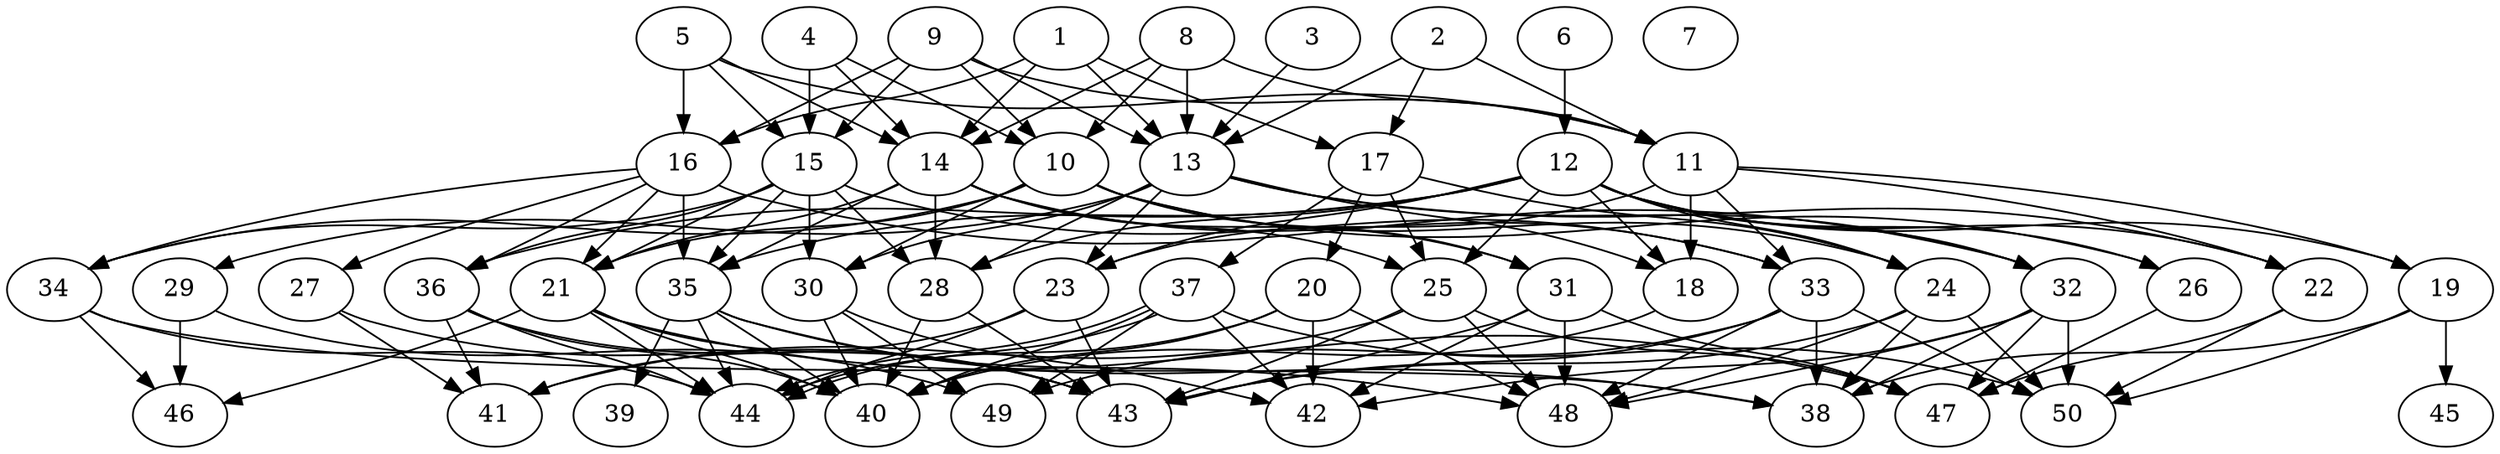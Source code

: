 // DAG automatically generated by daggen at Thu Oct  3 14:07:58 2019
// ./daggen --dot -n 50 --ccr 0.4 --fat 0.7 --regular 0.5 --density 0.5 --mindata 5242880 --maxdata 52428800 
digraph G {
  1 [size="71618560", alpha="0.19", expect_size="28647424"] 
  1 -> 13 [size ="28647424"]
  1 -> 14 [size ="28647424"]
  1 -> 16 [size ="28647424"]
  1 -> 17 [size ="28647424"]
  2 [size="103275520", alpha="0.00", expect_size="41310208"] 
  2 -> 11 [size ="41310208"]
  2 -> 13 [size ="41310208"]
  2 -> 17 [size ="41310208"]
  3 [size="99560960", alpha="0.04", expect_size="39824384"] 
  3 -> 13 [size ="39824384"]
  4 [size="111193600", alpha="0.04", expect_size="44477440"] 
  4 -> 10 [size ="44477440"]
  4 -> 14 [size ="44477440"]
  4 -> 15 [size ="44477440"]
  5 [size="39357440", alpha="0.07", expect_size="15742976"] 
  5 -> 11 [size ="15742976"]
  5 -> 14 [size ="15742976"]
  5 -> 15 [size ="15742976"]
  5 -> 16 [size ="15742976"]
  6 [size="130204160", alpha="0.02", expect_size="52081664"] 
  6 -> 12 [size ="52081664"]
  7 [size="76646400", alpha="0.13", expect_size="30658560"] 
  8 [size="82245120", alpha="0.17", expect_size="32898048"] 
  8 -> 10 [size ="32898048"]
  8 -> 11 [size ="32898048"]
  8 -> 13 [size ="32898048"]
  8 -> 14 [size ="32898048"]
  9 [size="14359040", alpha="0.17", expect_size="5743616"] 
  9 -> 10 [size ="5743616"]
  9 -> 11 [size ="5743616"]
  9 -> 13 [size ="5743616"]
  9 -> 15 [size ="5743616"]
  9 -> 16 [size ="5743616"]
  10 [size="27077120", alpha="0.15", expect_size="10830848"] 
  10 -> 21 [size ="10830848"]
  10 -> 24 [size ="10830848"]
  10 -> 26 [size ="10830848"]
  10 -> 30 [size ="10830848"]
  10 -> 31 [size ="10830848"]
  10 -> 34 [size ="10830848"]
  11 [size="75292160", alpha="0.03", expect_size="30116864"] 
  11 -> 18 [size ="30116864"]
  11 -> 19 [size ="30116864"]
  11 -> 22 [size ="30116864"]
  11 -> 23 [size ="30116864"]
  11 -> 33 [size ="30116864"]
  12 [size="68308480", alpha="0.10", expect_size="27323392"] 
  12 -> 18 [size ="27323392"]
  12 -> 19 [size ="27323392"]
  12 -> 22 [size ="27323392"]
  12 -> 23 [size ="27323392"]
  12 -> 24 [size ="27323392"]
  12 -> 25 [size ="27323392"]
  12 -> 26 [size ="27323392"]
  12 -> 28 [size ="27323392"]
  12 -> 32 [size ="27323392"]
  12 -> 35 [size ="27323392"]
  12 -> 36 [size ="27323392"]
  13 [size="70103040", alpha="0.13", expect_size="28041216"] 
  13 -> 18 [size ="28041216"]
  13 -> 22 [size ="28041216"]
  13 -> 23 [size ="28041216"]
  13 -> 28 [size ="28041216"]
  13 -> 29 [size ="28041216"]
  13 -> 30 [size ="28041216"]
  13 -> 32 [size ="28041216"]
  14 [size="94464000", alpha="0.07", expect_size="37785600"] 
  14 -> 21 [size ="37785600"]
  14 -> 25 [size ="37785600"]
  14 -> 28 [size ="37785600"]
  14 -> 31 [size ="37785600"]
  14 -> 33 [size ="37785600"]
  14 -> 35 [size ="37785600"]
  15 [size="119866880", alpha="0.16", expect_size="47946752"] 
  15 -> 21 [size ="47946752"]
  15 -> 28 [size ="47946752"]
  15 -> 30 [size ="47946752"]
  15 -> 33 [size ="47946752"]
  15 -> 34 [size ="47946752"]
  15 -> 35 [size ="47946752"]
  15 -> 36 [size ="47946752"]
  16 [size="42462720", alpha="0.12", expect_size="16985088"] 
  16 -> 21 [size ="16985088"]
  16 -> 27 [size ="16985088"]
  16 -> 32 [size ="16985088"]
  16 -> 34 [size ="16985088"]
  16 -> 35 [size ="16985088"]
  16 -> 36 [size ="16985088"]
  17 [size="51704320", alpha="0.03", expect_size="20681728"] 
  17 -> 20 [size ="20681728"]
  17 -> 24 [size ="20681728"]
  17 -> 25 [size ="20681728"]
  17 -> 37 [size ="20681728"]
  18 [size="13342720", alpha="0.17", expect_size="5337088"] 
  18 -> 40 [size ="5337088"]
  19 [size="116433920", alpha="0.13", expect_size="46573568"] 
  19 -> 38 [size ="46573568"]
  19 -> 45 [size ="46573568"]
  19 -> 50 [size ="46573568"]
  20 [size="98280960", alpha="0.10", expect_size="39312384"] 
  20 -> 40 [size ="39312384"]
  20 -> 42 [size ="39312384"]
  20 -> 44 [size ="39312384"]
  20 -> 48 [size ="39312384"]
  21 [size="67878400", alpha="0.17", expect_size="27151360"] 
  21 -> 40 [size ="27151360"]
  21 -> 43 [size ="27151360"]
  21 -> 44 [size ="27151360"]
  21 -> 46 [size ="27151360"]
  21 -> 47 [size ="27151360"]
  22 [size="84587520", alpha="0.19", expect_size="33835008"] 
  22 -> 47 [size ="33835008"]
  22 -> 50 [size ="33835008"]
  23 [size="24919040", alpha="0.16", expect_size="9967616"] 
  23 -> 41 [size ="9967616"]
  23 -> 43 [size ="9967616"]
  23 -> 44 [size ="9967616"]
  24 [size="99827200", alpha="0.09", expect_size="39930880"] 
  24 -> 38 [size ="39930880"]
  24 -> 43 [size ="39930880"]
  24 -> 48 [size ="39930880"]
  24 -> 50 [size ="39930880"]
  25 [size="20674560", alpha="0.07", expect_size="8269824"] 
  25 -> 41 [size ="8269824"]
  25 -> 43 [size ="8269824"]
  25 -> 47 [size ="8269824"]
  25 -> 48 [size ="8269824"]
  26 [size="116334080", alpha="0.05", expect_size="46533632"] 
  26 -> 47 [size ="46533632"]
  27 [size="70461440", alpha="0.14", expect_size="28184576"] 
  27 -> 41 [size ="28184576"]
  27 -> 43 [size ="28184576"]
  28 [size="88622080", alpha="0.14", expect_size="35448832"] 
  28 -> 40 [size ="35448832"]
  28 -> 43 [size ="35448832"]
  29 [size="70837760", alpha="0.14", expect_size="28335104"] 
  29 -> 46 [size ="28335104"]
  29 -> 49 [size ="28335104"]
  30 [size="29806080", alpha="0.17", expect_size="11922432"] 
  30 -> 40 [size ="11922432"]
  30 -> 42 [size ="11922432"]
  30 -> 49 [size ="11922432"]
  31 [size="88949760", alpha="0.11", expect_size="35579904"] 
  31 -> 42 [size ="35579904"]
  31 -> 43 [size ="35579904"]
  31 -> 47 [size ="35579904"]
  31 -> 48 [size ="35579904"]
  32 [size="70853120", alpha="0.14", expect_size="28341248"] 
  32 -> 38 [size ="28341248"]
  32 -> 42 [size ="28341248"]
  32 -> 47 [size ="28341248"]
  32 -> 48 [size ="28341248"]
  32 -> 50 [size ="28341248"]
  33 [size="65687040", alpha="0.06", expect_size="26274816"] 
  33 -> 38 [size ="26274816"]
  33 -> 43 [size ="26274816"]
  33 -> 48 [size ="26274816"]
  33 -> 49 [size ="26274816"]
  33 -> 50 [size ="26274816"]
  34 [size="41940480", alpha="0.12", expect_size="16776192"] 
  34 -> 38 [size ="16776192"]
  34 -> 44 [size ="16776192"]
  34 -> 46 [size ="16776192"]
  35 [size="97702400", alpha="0.16", expect_size="39080960"] 
  35 -> 38 [size ="39080960"]
  35 -> 39 [size ="39080960"]
  35 -> 40 [size ="39080960"]
  35 -> 44 [size ="39080960"]
  35 -> 48 [size ="39080960"]
  36 [size="23293440", alpha="0.06", expect_size="9317376"] 
  36 -> 40 [size ="9317376"]
  36 -> 41 [size ="9317376"]
  36 -> 43 [size ="9317376"]
  36 -> 44 [size ="9317376"]
  37 [size="53777920", alpha="0.02", expect_size="21511168"] 
  37 -> 40 [size ="21511168"]
  37 -> 42 [size ="21511168"]
  37 -> 44 [size ="21511168"]
  37 -> 44 [size ="21511168"]
  37 -> 49 [size ="21511168"]
  37 -> 50 [size ="21511168"]
  38 [size="16765440", alpha="0.18", expect_size="6706176"] 
  39 [size="99361280", alpha="0.11", expect_size="39744512"] 
  40 [size="66887680", alpha="0.19", expect_size="26755072"] 
  41 [size="51281920", alpha="0.16", expect_size="20512768"] 
  42 [size="114728960", alpha="0.05", expect_size="45891584"] 
  43 [size="76505600", alpha="0.16", expect_size="30602240"] 
  44 [size="111567360", alpha="0.02", expect_size="44626944"] 
  45 [size="65346560", alpha="0.10", expect_size="26138624"] 
  46 [size="44602880", alpha="0.14", expect_size="17841152"] 
  47 [size="78694400", alpha="0.09", expect_size="31477760"] 
  48 [size="88256000", alpha="0.16", expect_size="35302400"] 
  49 [size="73523200", alpha="0.13", expect_size="29409280"] 
  50 [size="19857920", alpha="0.13", expect_size="7943168"] 
}

